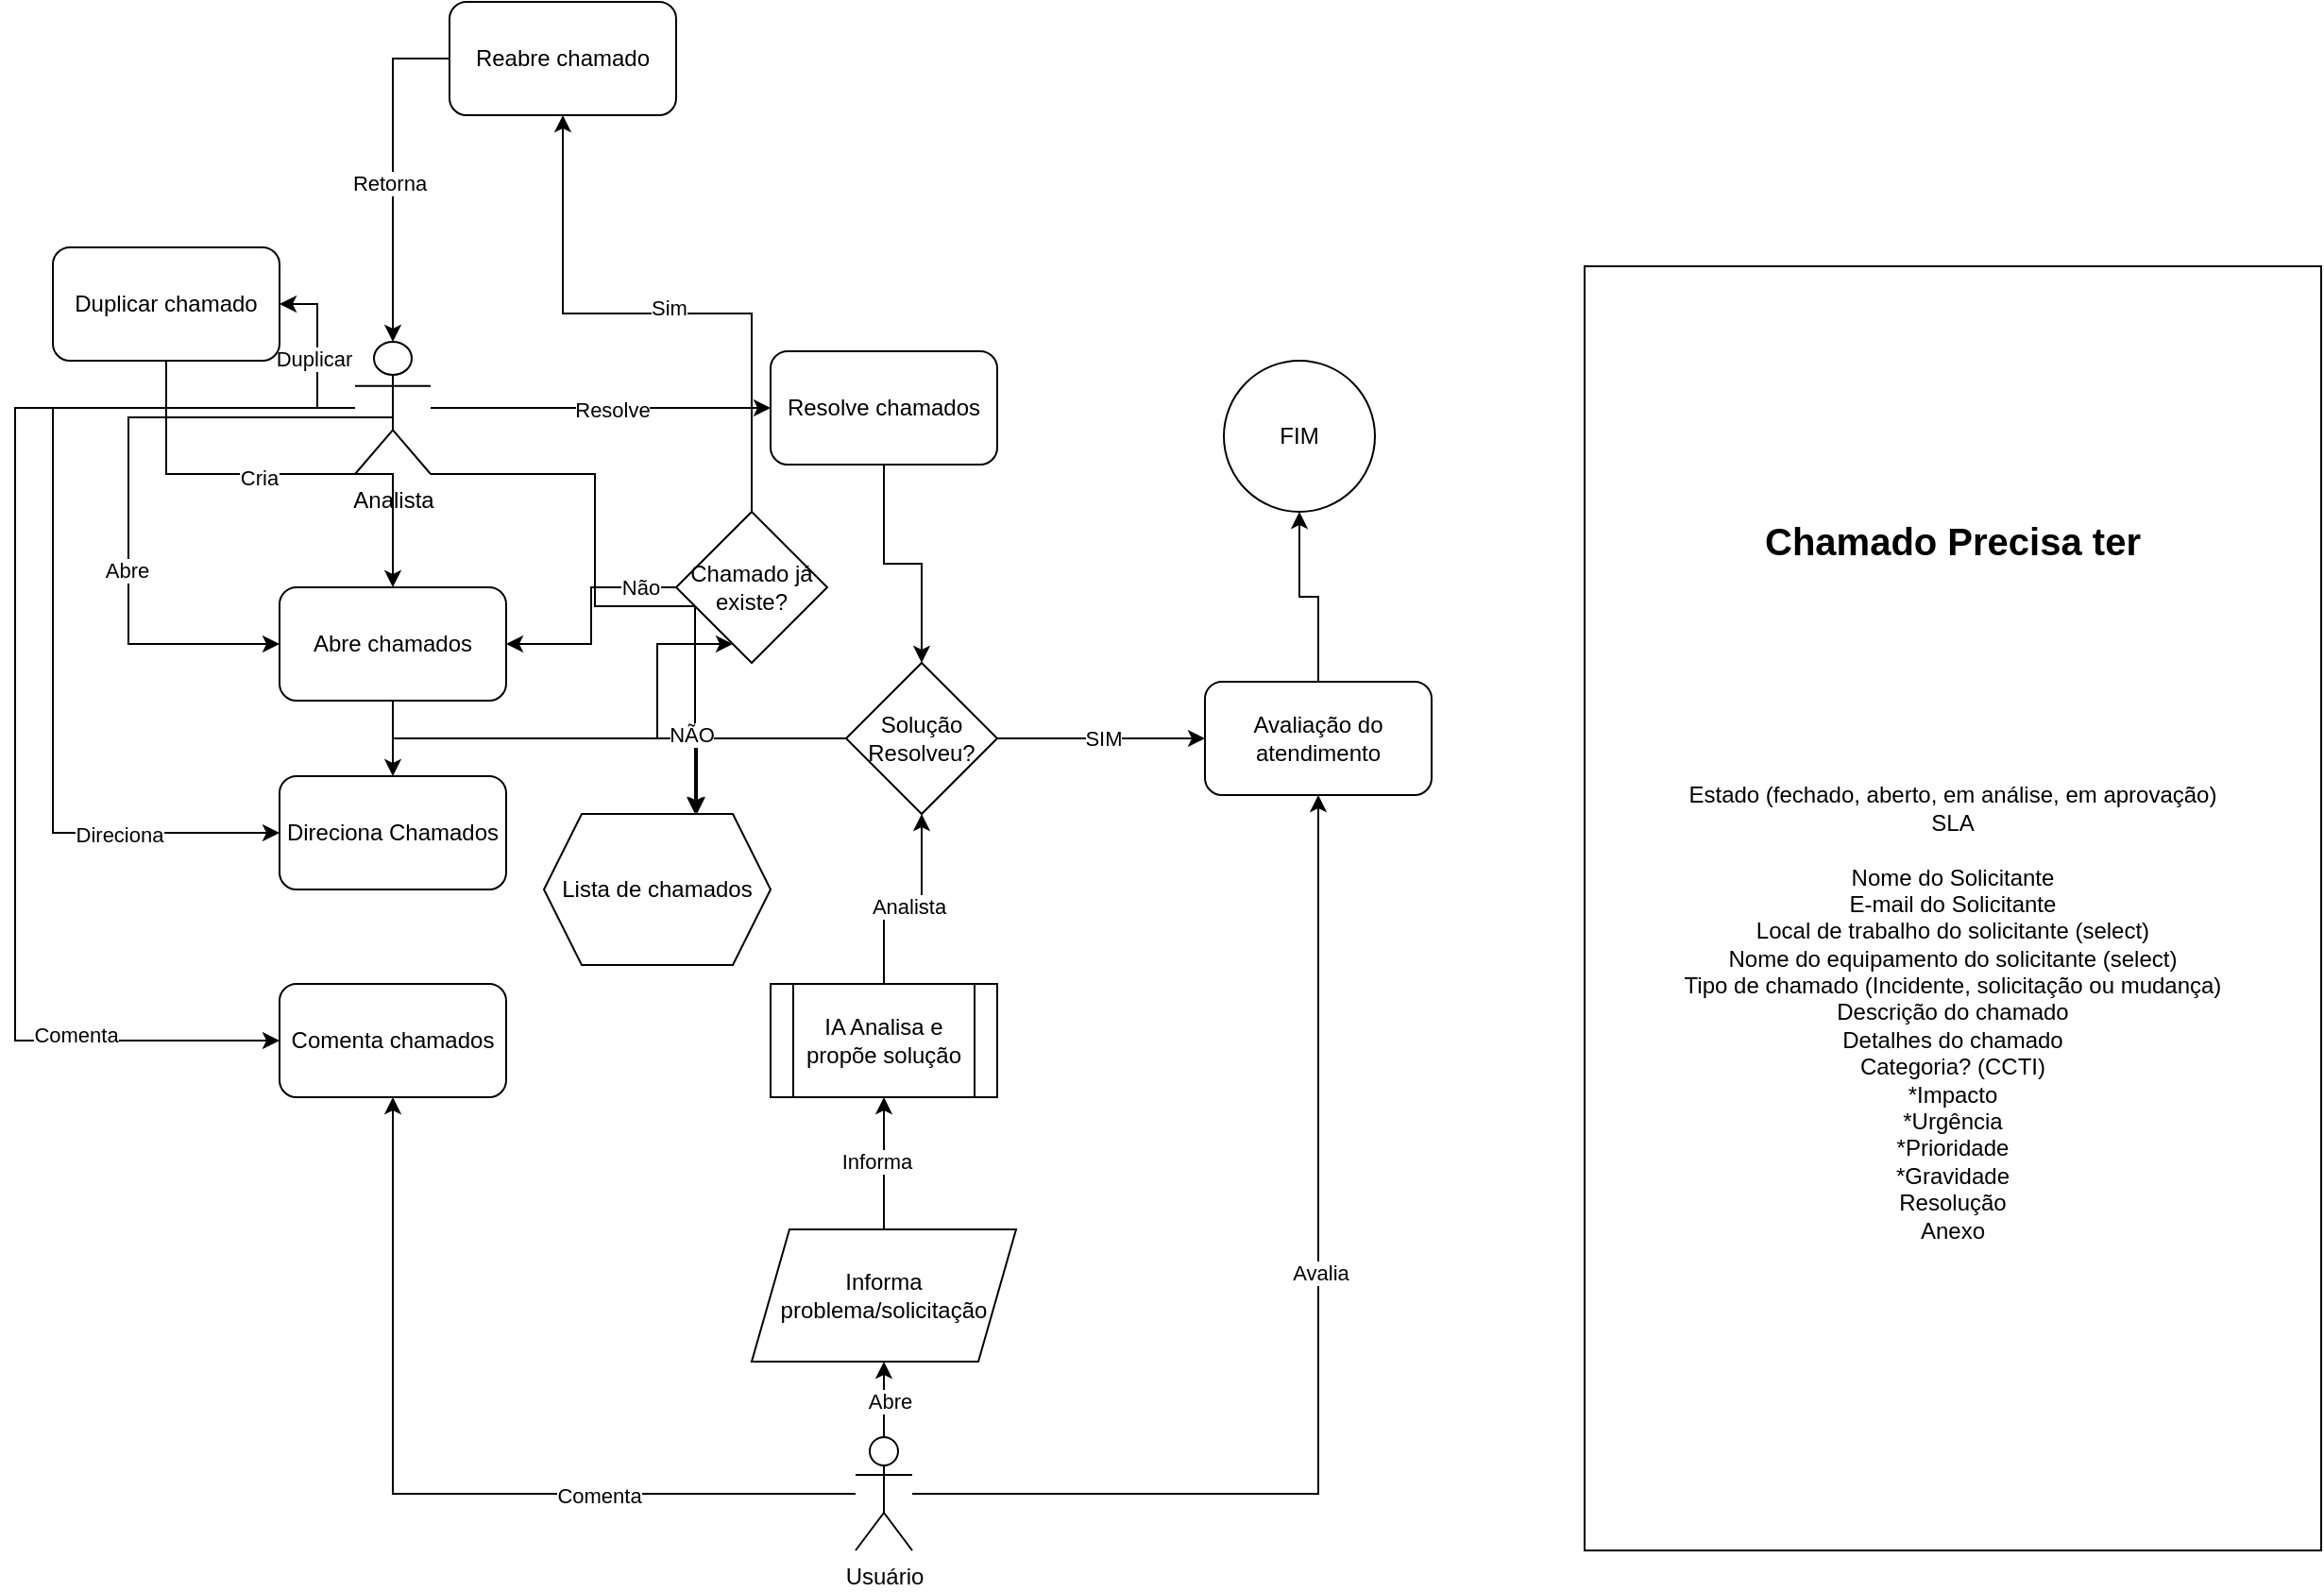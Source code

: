 <mxfile version="24.4.2" type="github">
  <diagram name="Página-1" id="1jUbaCHeEgqD6RrYQvez">
    <mxGraphModel dx="1370" dy="1955" grid="1" gridSize="10" guides="1" tooltips="1" connect="1" arrows="1" fold="1" page="1" pageScale="1" pageWidth="827" pageHeight="1169" math="0" shadow="0">
      <root>
        <mxCell id="0" />
        <mxCell id="1" parent="0" />
        <mxCell id="W_cumP1oXJqkipA5J7kp-2" style="edgeStyle=orthogonalEdgeStyle;rounded=0;orthogonalLoop=1;jettySize=auto;html=1;exitX=0.5;exitY=0.5;exitDx=0;exitDy=0;exitPerimeter=0;" parent="1" source="W_cumP1oXJqkipA5J7kp-1" target="W_cumP1oXJqkipA5J7kp-3" edge="1">
          <mxGeometry relative="1" as="geometry">
            <mxPoint x="-160" y="150" as="targetPoint" />
            <Array as="points">
              <mxPoint x="220" y="90" />
              <mxPoint x="80" y="90" />
              <mxPoint x="80" y="210" />
            </Array>
          </mxGeometry>
        </mxCell>
        <mxCell id="scYZFUxLayr68_4SbMrD-7" value="Abre" style="edgeLabel;html=1;align=center;verticalAlign=middle;resizable=0;points=[];" vertex="1" connectable="0" parent="W_cumP1oXJqkipA5J7kp-2">
          <mxGeometry x="0.31" y="-1" relative="1" as="geometry">
            <mxPoint as="offset" />
          </mxGeometry>
        </mxCell>
        <mxCell id="W_cumP1oXJqkipA5J7kp-8" style="edgeStyle=orthogonalEdgeStyle;rounded=0;orthogonalLoop=1;jettySize=auto;html=1;" parent="1" source="W_cumP1oXJqkipA5J7kp-1" target="W_cumP1oXJqkipA5J7kp-5" edge="1">
          <mxGeometry relative="1" as="geometry">
            <Array as="points">
              <mxPoint x="40" y="85" />
              <mxPoint x="40" y="310" />
            </Array>
          </mxGeometry>
        </mxCell>
        <mxCell id="scYZFUxLayr68_4SbMrD-10" value="Direciona" style="edgeLabel;html=1;align=center;verticalAlign=middle;resizable=0;points=[];" vertex="1" connectable="0" parent="W_cumP1oXJqkipA5J7kp-8">
          <mxGeometry x="0.663" y="-1" relative="1" as="geometry">
            <mxPoint as="offset" />
          </mxGeometry>
        </mxCell>
        <mxCell id="W_cumP1oXJqkipA5J7kp-10" style="edgeStyle=orthogonalEdgeStyle;rounded=0;orthogonalLoop=1;jettySize=auto;html=1;" parent="1" source="W_cumP1oXJqkipA5J7kp-1" target="W_cumP1oXJqkipA5J7kp-6" edge="1">
          <mxGeometry relative="1" as="geometry">
            <Array as="points">
              <mxPoint x="20" y="85" />
              <mxPoint x="20" y="420" />
            </Array>
          </mxGeometry>
        </mxCell>
        <mxCell id="scYZFUxLayr68_4SbMrD-24" value="Comenta" style="edgeLabel;html=1;align=center;verticalAlign=middle;resizable=0;points=[];" vertex="1" connectable="0" parent="W_cumP1oXJqkipA5J7kp-10">
          <mxGeometry x="0.67" y="3" relative="1" as="geometry">
            <mxPoint as="offset" />
          </mxGeometry>
        </mxCell>
        <mxCell id="W_cumP1oXJqkipA5J7kp-26" style="edgeStyle=orthogonalEdgeStyle;rounded=0;orthogonalLoop=1;jettySize=auto;html=1;entryX=0;entryY=0.5;entryDx=0;entryDy=0;" parent="1" source="W_cumP1oXJqkipA5J7kp-1" target="W_cumP1oXJqkipA5J7kp-4" edge="1">
          <mxGeometry relative="1" as="geometry" />
        </mxCell>
        <mxCell id="scYZFUxLayr68_4SbMrD-11" value="Resolve" style="edgeLabel;html=1;align=center;verticalAlign=middle;resizable=0;points=[];" vertex="1" connectable="0" parent="W_cumP1oXJqkipA5J7kp-26">
          <mxGeometry x="0.067" y="-1" relative="1" as="geometry">
            <mxPoint as="offset" />
          </mxGeometry>
        </mxCell>
        <mxCell id="scYZFUxLayr68_4SbMrD-4" style="edgeStyle=orthogonalEdgeStyle;rounded=0;orthogonalLoop=1;jettySize=auto;html=1;" edge="1" parent="1" source="W_cumP1oXJqkipA5J7kp-1" target="scYZFUxLayr68_4SbMrD-29">
          <mxGeometry relative="1" as="geometry">
            <mxPoint x="320" y="350" as="targetPoint" />
            <Array as="points">
              <mxPoint x="327" y="120" />
              <mxPoint x="327" y="190" />
              <mxPoint x="380" y="190" />
            </Array>
          </mxGeometry>
        </mxCell>
        <mxCell id="scYZFUxLayr68_4SbMrD-35" style="edgeStyle=orthogonalEdgeStyle;rounded=0;orthogonalLoop=1;jettySize=auto;html=1;" edge="1" parent="1" source="W_cumP1oXJqkipA5J7kp-1" target="scYZFUxLayr68_4SbMrD-31">
          <mxGeometry relative="1" as="geometry" />
        </mxCell>
        <mxCell id="scYZFUxLayr68_4SbMrD-36" value="Duplicar" style="edgeLabel;html=1;align=center;verticalAlign=middle;resizable=0;points=[];" vertex="1" connectable="0" parent="scYZFUxLayr68_4SbMrD-35">
          <mxGeometry x="-0.032" y="2" relative="1" as="geometry">
            <mxPoint as="offset" />
          </mxGeometry>
        </mxCell>
        <mxCell id="W_cumP1oXJqkipA5J7kp-1" value="Analista" style="shape=umlActor;verticalLabelPosition=bottom;verticalAlign=top;html=1;outlineConnect=0;" parent="1" vertex="1">
          <mxGeometry x="200" y="50" width="40" height="70" as="geometry" />
        </mxCell>
        <mxCell id="scYZFUxLayr68_4SbMrD-26" value="" style="edgeStyle=orthogonalEdgeStyle;rounded=0;orthogonalLoop=1;jettySize=auto;html=1;" edge="1" parent="1" source="W_cumP1oXJqkipA5J7kp-3" target="W_cumP1oXJqkipA5J7kp-5">
          <mxGeometry relative="1" as="geometry" />
        </mxCell>
        <mxCell id="scYZFUxLayr68_4SbMrD-27" style="edgeStyle=orthogonalEdgeStyle;rounded=0;orthogonalLoop=1;jettySize=auto;html=1;" edge="1" parent="1" source="W_cumP1oXJqkipA5J7kp-3" target="scYZFUxLayr68_4SbMrD-29">
          <mxGeometry relative="1" as="geometry">
            <mxPoint x="390" y="330" as="targetPoint" />
            <Array as="points">
              <mxPoint x="220" y="260" />
              <mxPoint x="381" y="260" />
              <mxPoint x="381" y="370" />
            </Array>
          </mxGeometry>
        </mxCell>
        <mxCell id="W_cumP1oXJqkipA5J7kp-3" value="Abre chamados" style="rounded=1;whiteSpace=wrap;html=1;" parent="1" vertex="1">
          <mxGeometry x="160" y="180" width="120" height="60" as="geometry" />
        </mxCell>
        <mxCell id="scYZFUxLayr68_4SbMrD-14" style="edgeStyle=orthogonalEdgeStyle;rounded=0;orthogonalLoop=1;jettySize=auto;html=1;" edge="1" parent="1" source="W_cumP1oXJqkipA5J7kp-4" target="W_cumP1oXJqkipA5J7kp-17">
          <mxGeometry relative="1" as="geometry" />
        </mxCell>
        <mxCell id="W_cumP1oXJqkipA5J7kp-4" value="Resolve chamados" style="rounded=1;whiteSpace=wrap;html=1;" parent="1" vertex="1">
          <mxGeometry x="420" y="55" width="120" height="60" as="geometry" />
        </mxCell>
        <mxCell id="W_cumP1oXJqkipA5J7kp-5" value="Direciona Chamados" style="rounded=1;whiteSpace=wrap;html=1;" parent="1" vertex="1">
          <mxGeometry x="160" y="280" width="120" height="60" as="geometry" />
        </mxCell>
        <mxCell id="W_cumP1oXJqkipA5J7kp-6" value="Comenta chamados" style="rounded=1;whiteSpace=wrap;html=1;" parent="1" vertex="1">
          <mxGeometry x="160" y="390" width="120" height="60" as="geometry" />
        </mxCell>
        <mxCell id="W_cumP1oXJqkipA5J7kp-13" style="edgeStyle=orthogonalEdgeStyle;rounded=0;orthogonalLoop=1;jettySize=auto;html=1;" parent="1" source="W_cumP1oXJqkipA5J7kp-11" target="W_cumP1oXJqkipA5J7kp-6" edge="1">
          <mxGeometry relative="1" as="geometry" />
        </mxCell>
        <mxCell id="scYZFUxLayr68_4SbMrD-9" value="Comenta" style="edgeLabel;html=1;align=center;verticalAlign=middle;resizable=0;points=[];" vertex="1" connectable="0" parent="W_cumP1oXJqkipA5J7kp-13">
          <mxGeometry x="-0.402" y="1" relative="1" as="geometry">
            <mxPoint as="offset" />
          </mxGeometry>
        </mxCell>
        <mxCell id="W_cumP1oXJqkipA5J7kp-15" style="edgeStyle=orthogonalEdgeStyle;rounded=0;orthogonalLoop=1;jettySize=auto;html=1;" parent="1" source="W_cumP1oXJqkipA5J7kp-11" target="W_cumP1oXJqkipA5J7kp-14" edge="1">
          <mxGeometry relative="1" as="geometry" />
        </mxCell>
        <mxCell id="scYZFUxLayr68_4SbMrD-8" value="Abre" style="edgeLabel;html=1;align=center;verticalAlign=middle;resizable=0;points=[];" vertex="1" connectable="0" parent="W_cumP1oXJqkipA5J7kp-15">
          <mxGeometry x="-0.05" y="-3" relative="1" as="geometry">
            <mxPoint as="offset" />
          </mxGeometry>
        </mxCell>
        <mxCell id="scYZFUxLayr68_4SbMrD-39" style="edgeStyle=orthogonalEdgeStyle;rounded=0;orthogonalLoop=1;jettySize=auto;html=1;" edge="1" parent="1" source="W_cumP1oXJqkipA5J7kp-11" target="scYZFUxLayr68_4SbMrD-38">
          <mxGeometry relative="1" as="geometry" />
        </mxCell>
        <mxCell id="scYZFUxLayr68_4SbMrD-40" value="Avalia" style="edgeLabel;html=1;align=center;verticalAlign=middle;resizable=0;points=[];" vertex="1" connectable="0" parent="scYZFUxLayr68_4SbMrD-39">
          <mxGeometry x="0.135" y="-1" relative="1" as="geometry">
            <mxPoint as="offset" />
          </mxGeometry>
        </mxCell>
        <mxCell id="W_cumP1oXJqkipA5J7kp-11" value="Usuário" style="shape=umlActor;verticalLabelPosition=bottom;verticalAlign=top;html=1;outlineConnect=0;" parent="1" vertex="1">
          <mxGeometry x="465" y="630" width="30" height="60" as="geometry" />
        </mxCell>
        <mxCell id="W_cumP1oXJqkipA5J7kp-23" style="edgeStyle=orthogonalEdgeStyle;rounded=0;orthogonalLoop=1;jettySize=auto;html=1;entryX=0.5;entryY=1;entryDx=0;entryDy=0;" parent="1" source="W_cumP1oXJqkipA5J7kp-14" target="W_cumP1oXJqkipA5J7kp-16" edge="1">
          <mxGeometry relative="1" as="geometry" />
        </mxCell>
        <mxCell id="scYZFUxLayr68_4SbMrD-25" value="Informa" style="edgeLabel;html=1;align=center;verticalAlign=middle;resizable=0;points=[];" vertex="1" connectable="0" parent="W_cumP1oXJqkipA5J7kp-23">
          <mxGeometry x="0.029" y="4" relative="1" as="geometry">
            <mxPoint as="offset" />
          </mxGeometry>
        </mxCell>
        <mxCell id="W_cumP1oXJqkipA5J7kp-14" value="Informa problema/solicitação" style="shape=parallelogram;perimeter=parallelogramPerimeter;whiteSpace=wrap;html=1;fixedSize=1;" parent="1" vertex="1">
          <mxGeometry x="410" y="520" width="140" height="70" as="geometry" />
        </mxCell>
        <mxCell id="W_cumP1oXJqkipA5J7kp-24" style="edgeStyle=orthogonalEdgeStyle;rounded=0;orthogonalLoop=1;jettySize=auto;html=1;" parent="1" source="W_cumP1oXJqkipA5J7kp-16" target="W_cumP1oXJqkipA5J7kp-17" edge="1">
          <mxGeometry relative="1" as="geometry" />
        </mxCell>
        <mxCell id="scYZFUxLayr68_4SbMrD-28" value="Analista" style="edgeLabel;html=1;align=center;verticalAlign=middle;resizable=0;points=[];" vertex="1" connectable="0" parent="W_cumP1oXJqkipA5J7kp-24">
          <mxGeometry x="0.054" y="-4" relative="1" as="geometry">
            <mxPoint as="offset" />
          </mxGeometry>
        </mxCell>
        <mxCell id="W_cumP1oXJqkipA5J7kp-16" value="IA Analisa e propõe solução" style="shape=process;whiteSpace=wrap;html=1;backgroundOutline=1;" parent="1" vertex="1">
          <mxGeometry x="420" y="390" width="120" height="60" as="geometry" />
        </mxCell>
        <mxCell id="W_cumP1oXJqkipA5J7kp-19" style="edgeStyle=orthogonalEdgeStyle;rounded=0;orthogonalLoop=1;jettySize=auto;html=1;" parent="1" source="W_cumP1oXJqkipA5J7kp-17" target="scYZFUxLayr68_4SbMrD-38" edge="1">
          <mxGeometry relative="1" as="geometry">
            <Array as="points">
              <mxPoint x="670" y="280" />
            </Array>
          </mxGeometry>
        </mxCell>
        <mxCell id="W_cumP1oXJqkipA5J7kp-20" value="SIM" style="edgeLabel;html=1;align=center;verticalAlign=middle;resizable=0;points=[];" parent="W_cumP1oXJqkipA5J7kp-19" vertex="1" connectable="0">
          <mxGeometry x="0.013" relative="1" as="geometry">
            <mxPoint as="offset" />
          </mxGeometry>
        </mxCell>
        <mxCell id="W_cumP1oXJqkipA5J7kp-21" style="edgeStyle=orthogonalEdgeStyle;rounded=0;orthogonalLoop=1;jettySize=auto;html=1;" parent="1" source="W_cumP1oXJqkipA5J7kp-17" target="scYZFUxLayr68_4SbMrD-17" edge="1">
          <mxGeometry relative="1" as="geometry">
            <mxPoint x="440" y="260" as="sourcePoint" />
            <mxPoint x="280" y="210" as="targetPoint" />
            <Array as="points">
              <mxPoint x="360" y="260" />
              <mxPoint x="360" y="210" />
            </Array>
          </mxGeometry>
        </mxCell>
        <mxCell id="W_cumP1oXJqkipA5J7kp-22" value="NÃO" style="edgeLabel;html=1;align=center;verticalAlign=middle;resizable=0;points=[];" parent="W_cumP1oXJqkipA5J7kp-21" vertex="1" connectable="0">
          <mxGeometry x="-0.13" y="-2" relative="1" as="geometry">
            <mxPoint as="offset" />
          </mxGeometry>
        </mxCell>
        <mxCell id="W_cumP1oXJqkipA5J7kp-17" value="Solução Resolveu?" style="rhombus;whiteSpace=wrap;html=1;" parent="1" vertex="1">
          <mxGeometry x="460" y="220" width="80" height="80" as="geometry" />
        </mxCell>
        <mxCell id="W_cumP1oXJqkipA5J7kp-18" value="FIM" style="ellipse;whiteSpace=wrap;html=1;aspect=fixed;" parent="1" vertex="1">
          <mxGeometry x="660" y="60" width="80" height="80" as="geometry" />
        </mxCell>
        <mxCell id="oQjX_gOjLymhZhuo1IOQ-17" value="&lt;font style=&quot;font-size: 20px;&quot;&gt;&lt;b&gt;Chamado Precisa ter&lt;/b&gt;&lt;/font&gt;&lt;div&gt;&lt;br&gt;&lt;/div&gt;&lt;div&gt;&lt;br&gt;&lt;/div&gt;&lt;div&gt;&lt;br&gt;&lt;/div&gt;&lt;div&gt;&lt;br&gt;&lt;/div&gt;&lt;div&gt;&lt;br&gt;&lt;/div&gt;&lt;div&gt;&lt;br&gt;&lt;/div&gt;&lt;div&gt;&lt;br&gt;&lt;/div&gt;&lt;div&gt;&lt;br&gt;&lt;/div&gt;&lt;div&gt;Estado (fechado, aberto, em análise, em aprovação)&lt;br&gt;&lt;div&gt;SLA&lt;/div&gt;&lt;div&gt;&lt;br&gt;&lt;/div&gt;&lt;div&gt;Nome do Solicitante&lt;/div&gt;&lt;div&gt;E-mail do Solicitante&lt;/div&gt;&lt;div&gt;Local de trabalho do solicitante (select)&lt;/div&gt;&lt;div&gt;Nome do equipamento do solicitante (select)&lt;/div&gt;&lt;div&gt;Tipo de chamado (Incidente, solicitação ou mudança)&lt;br&gt;&lt;/div&gt;&lt;div&gt;Descrição do chamado&lt;/div&gt;&lt;div&gt;Detalhes do chamado&lt;/div&gt;&lt;div&gt;Categoria? (CCTI)&lt;/div&gt;&lt;div&gt;*Impacto&lt;/div&gt;&lt;div&gt;*Urgência&lt;/div&gt;&lt;div&gt;*Prioridade&lt;/div&gt;&lt;div&gt;*Gravidade&lt;/div&gt;&lt;div&gt;Resolução&lt;/div&gt;&lt;div&gt;Anexo&lt;/div&gt;&lt;div&gt;&lt;br&gt;&lt;/div&gt;&lt;div&gt;&lt;br&gt;&lt;/div&gt;&lt;/div&gt;" style="rounded=0;whiteSpace=wrap;html=1;" parent="1" vertex="1">
          <mxGeometry x="851" y="10" width="390" height="680" as="geometry" />
        </mxCell>
        <mxCell id="scYZFUxLayr68_4SbMrD-20" style="edgeStyle=orthogonalEdgeStyle;rounded=0;orthogonalLoop=1;jettySize=auto;html=1;" edge="1" parent="1" source="scYZFUxLayr68_4SbMrD-12" target="W_cumP1oXJqkipA5J7kp-1">
          <mxGeometry relative="1" as="geometry" />
        </mxCell>
        <mxCell id="scYZFUxLayr68_4SbMrD-23" value="Retorna" style="edgeLabel;html=1;align=center;verticalAlign=middle;resizable=0;points=[];" vertex="1" connectable="0" parent="scYZFUxLayr68_4SbMrD-20">
          <mxGeometry x="0.067" y="-2" relative="1" as="geometry">
            <mxPoint as="offset" />
          </mxGeometry>
        </mxCell>
        <mxCell id="scYZFUxLayr68_4SbMrD-12" value="Reabre chamado" style="rounded=1;whiteSpace=wrap;html=1;" vertex="1" parent="1">
          <mxGeometry x="250" y="-130" width="120" height="60" as="geometry" />
        </mxCell>
        <mxCell id="scYZFUxLayr68_4SbMrD-18" value="" style="edgeStyle=orthogonalEdgeStyle;rounded=0;orthogonalLoop=1;jettySize=auto;html=1;" edge="1" parent="1" source="scYZFUxLayr68_4SbMrD-17" target="W_cumP1oXJqkipA5J7kp-3">
          <mxGeometry relative="1" as="geometry" />
        </mxCell>
        <mxCell id="scYZFUxLayr68_4SbMrD-21" value="Não" style="edgeLabel;html=1;align=center;verticalAlign=middle;resizable=0;points=[];" vertex="1" connectable="0" parent="scYZFUxLayr68_4SbMrD-18">
          <mxGeometry x="-0.683" relative="1" as="geometry">
            <mxPoint as="offset" />
          </mxGeometry>
        </mxCell>
        <mxCell id="scYZFUxLayr68_4SbMrD-19" style="edgeStyle=orthogonalEdgeStyle;rounded=0;orthogonalLoop=1;jettySize=auto;html=1;" edge="1" parent="1" source="scYZFUxLayr68_4SbMrD-17" target="scYZFUxLayr68_4SbMrD-12">
          <mxGeometry relative="1" as="geometry" />
        </mxCell>
        <mxCell id="scYZFUxLayr68_4SbMrD-22" value="Sim" style="edgeLabel;html=1;align=center;verticalAlign=middle;resizable=0;points=[];" vertex="1" connectable="0" parent="scYZFUxLayr68_4SbMrD-19">
          <mxGeometry x="-0.039" y="-3" relative="1" as="geometry">
            <mxPoint as="offset" />
          </mxGeometry>
        </mxCell>
        <mxCell id="scYZFUxLayr68_4SbMrD-17" value="Chamado já existe?" style="rhombus;whiteSpace=wrap;html=1;" vertex="1" parent="1">
          <mxGeometry x="370" y="140" width="80" height="80" as="geometry" />
        </mxCell>
        <mxCell id="scYZFUxLayr68_4SbMrD-29" value="Lista de chamados" style="shape=hexagon;perimeter=hexagonPerimeter2;whiteSpace=wrap;html=1;fixedSize=1;" vertex="1" parent="1">
          <mxGeometry x="300" y="300" width="120" height="80" as="geometry" />
        </mxCell>
        <mxCell id="scYZFUxLayr68_4SbMrD-33" style="edgeStyle=orthogonalEdgeStyle;rounded=0;orthogonalLoop=1;jettySize=auto;html=1;" edge="1" parent="1" source="scYZFUxLayr68_4SbMrD-31" target="W_cumP1oXJqkipA5J7kp-3">
          <mxGeometry relative="1" as="geometry" />
        </mxCell>
        <mxCell id="scYZFUxLayr68_4SbMrD-37" value="Cria" style="edgeLabel;html=1;align=center;verticalAlign=middle;resizable=0;points=[];" vertex="1" connectable="0" parent="scYZFUxLayr68_4SbMrD-33">
          <mxGeometry x="-0.092" y="-2" relative="1" as="geometry">
            <mxPoint as="offset" />
          </mxGeometry>
        </mxCell>
        <mxCell id="scYZFUxLayr68_4SbMrD-31" value="Duplicar chamado" style="rounded=1;whiteSpace=wrap;html=1;" vertex="1" parent="1">
          <mxGeometry x="40" width="120" height="60" as="geometry" />
        </mxCell>
        <mxCell id="scYZFUxLayr68_4SbMrD-41" style="edgeStyle=orthogonalEdgeStyle;rounded=0;orthogonalLoop=1;jettySize=auto;html=1;" edge="1" parent="1" source="scYZFUxLayr68_4SbMrD-38" target="W_cumP1oXJqkipA5J7kp-18">
          <mxGeometry relative="1" as="geometry" />
        </mxCell>
        <mxCell id="scYZFUxLayr68_4SbMrD-38" value="Avaliação do atendimento" style="rounded=1;whiteSpace=wrap;html=1;" vertex="1" parent="1">
          <mxGeometry x="650" y="230" width="120" height="60" as="geometry" />
        </mxCell>
      </root>
    </mxGraphModel>
  </diagram>
</mxfile>
